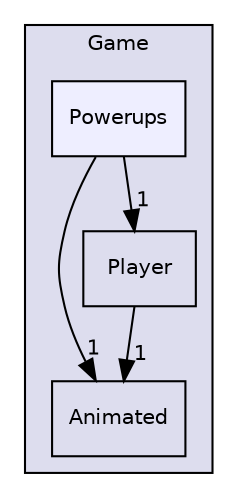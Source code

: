 digraph "Documents/GitHub/B-YEP-400-LYN-4-1-indiestudio-lucas.guichard/Game/Powerups" {
  compound=true
  node [ fontsize="10", fontname="Helvetica"];
  edge [ labelfontsize="10", labelfontname="Helvetica"];
  subgraph clusterdir_d0737b511e4d76754616ba34f4af7dff {
    graph [ bgcolor="#ddddee", pencolor="black", label="Game" fontname="Helvetica", fontsize="10", URL="dir_d0737b511e4d76754616ba34f4af7dff.html"]
  dir_505af60fe3bff4a2c0775c77a8d756db [shape=box label="Animated" URL="dir_505af60fe3bff4a2c0775c77a8d756db.html"];
  dir_e53576c873d71856046d12927cb9f65a [shape=box label="Player" URL="dir_e53576c873d71856046d12927cb9f65a.html"];
  dir_3983e2e5446a559ee781f02cac074507 [shape=box, label="Powerups", style="filled", fillcolor="#eeeeff", pencolor="black", URL="dir_3983e2e5446a559ee781f02cac074507.html"];
  }
  dir_3983e2e5446a559ee781f02cac074507->dir_505af60fe3bff4a2c0775c77a8d756db [headlabel="1", labeldistance=1.5 headhref="dir_000023_000009.html"];
  dir_3983e2e5446a559ee781f02cac074507->dir_e53576c873d71856046d12927cb9f65a [headlabel="1", labeldistance=1.5 headhref="dir_000023_000022.html"];
  dir_e53576c873d71856046d12927cb9f65a->dir_505af60fe3bff4a2c0775c77a8d756db [headlabel="1", labeldistance=1.5 headhref="dir_000022_000009.html"];
}
